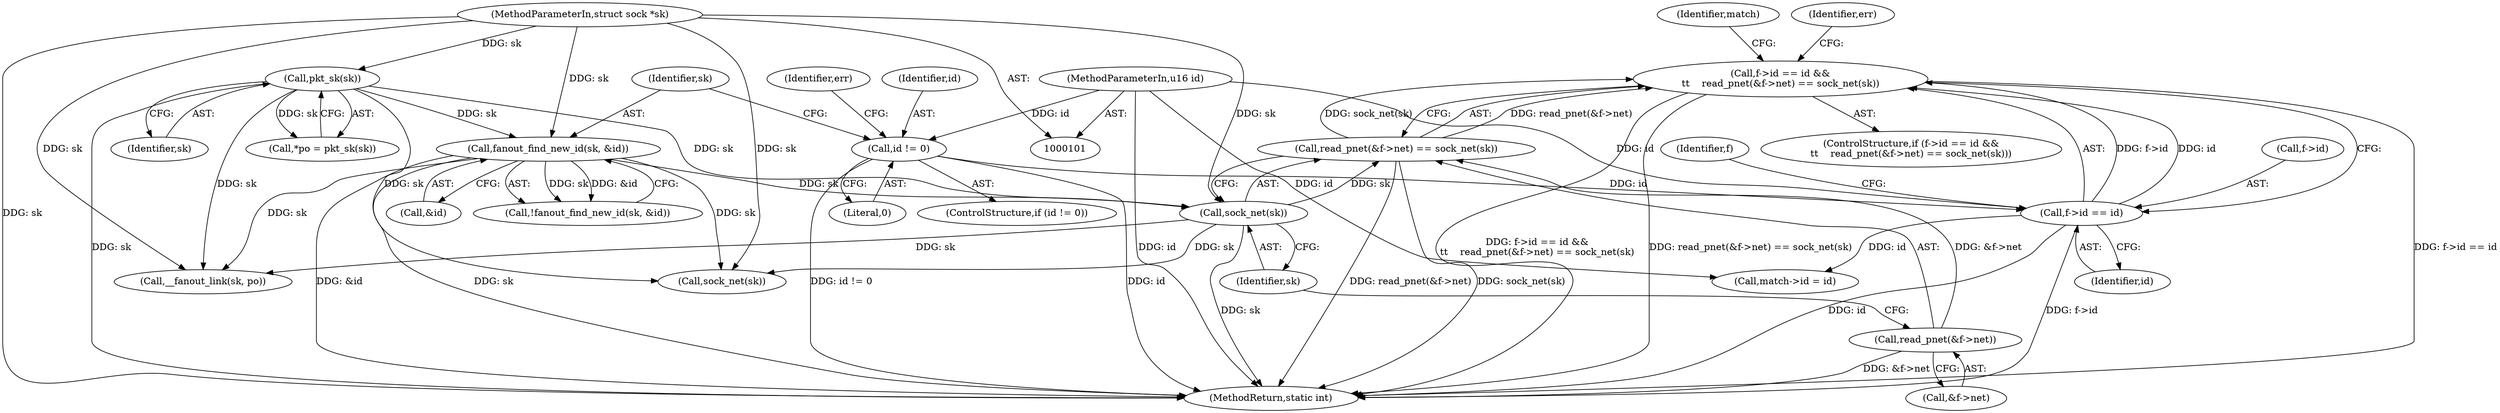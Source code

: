 digraph "0_linux_008ba2a13f2d04c947adc536d19debb8fe66f110@API" {
"1000260" [label="(Call,f->id == id &&\n\t\t    read_pnet(&f->net) == sock_net(sk))"];
"1000261" [label="(Call,f->id == id)"];
"1000228" [label="(Call,id != 0)"];
"1000103" [label="(MethodParameterIn,u16 id)"];
"1000266" [label="(Call,read_pnet(&f->net) == sock_net(sk))"];
"1000267" [label="(Call,read_pnet(&f->net))"];
"1000272" [label="(Call,sock_net(sk))"];
"1000239" [label="(Call,fanout_find_new_id(sk, &id))"];
"1000113" [label="(Call,pkt_sk(sk))"];
"1000102" [label="(MethodParameterIn,struct sock *sk)"];
"1000238" [label="(Call,!fanout_find_new_id(sk, &id))"];
"1000261" [label="(Call,f->id == id)"];
"1000318" [label="(Call,match->id = id)"];
"1000265" [label="(Identifier,id)"];
"1000227" [label="(ControlStructure,if (id != 0))"];
"1000316" [label="(Call,sock_net(sk))"];
"1000102" [label="(MethodParameterIn,struct sock *sk)"];
"1000273" [label="(Identifier,sk)"];
"1000268" [label="(Call,&f->net)"];
"1000233" [label="(Identifier,err)"];
"1000229" [label="(Identifier,id)"];
"1000241" [label="(Call,&id)"];
"1000276" [label="(Identifier,match)"];
"1000266" [label="(Call,read_pnet(&f->net) == sock_net(sk))"];
"1000228" [label="(Call,id != 0)"];
"1000270" [label="(Identifier,f)"];
"1000114" [label="(Identifier,sk)"];
"1000272" [label="(Call,sock_net(sk))"];
"1000262" [label="(Call,f->id)"];
"1000260" [label="(Call,f->id == id &&\n\t\t    read_pnet(&f->net) == sock_net(sk))"];
"1000267" [label="(Call,read_pnet(&f->net))"];
"1000113" [label="(Call,pkt_sk(sk))"];
"1000259" [label="(ControlStructure,if (f->id == id &&\n\t\t    read_pnet(&f->net) == sock_net(sk)))"];
"1000111" [label="(Call,*po = pkt_sk(sk))"];
"1000471" [label="(Call,__fanout_link(sk, po))"];
"1000230" [label="(Literal,0)"];
"1000240" [label="(Identifier,sk)"];
"1000103" [label="(MethodParameterIn,u16 id)"];
"1000280" [label="(Identifier,err)"];
"1000239" [label="(Call,fanout_find_new_id(sk, &id))"];
"1000495" [label="(MethodReturn,static int)"];
"1000260" -> "1000259"  [label="AST: "];
"1000260" -> "1000261"  [label="CFG: "];
"1000260" -> "1000266"  [label="CFG: "];
"1000261" -> "1000260"  [label="AST: "];
"1000266" -> "1000260"  [label="AST: "];
"1000276" -> "1000260"  [label="CFG: "];
"1000280" -> "1000260"  [label="CFG: "];
"1000260" -> "1000495"  [label="DDG: f->id == id &&\n\t\t    read_pnet(&f->net) == sock_net(sk)"];
"1000260" -> "1000495"  [label="DDG: read_pnet(&f->net) == sock_net(sk)"];
"1000260" -> "1000495"  [label="DDG: f->id == id"];
"1000261" -> "1000260"  [label="DDG: f->id"];
"1000261" -> "1000260"  [label="DDG: id"];
"1000266" -> "1000260"  [label="DDG: read_pnet(&f->net)"];
"1000266" -> "1000260"  [label="DDG: sock_net(sk)"];
"1000261" -> "1000265"  [label="CFG: "];
"1000262" -> "1000261"  [label="AST: "];
"1000265" -> "1000261"  [label="AST: "];
"1000270" -> "1000261"  [label="CFG: "];
"1000261" -> "1000495"  [label="DDG: id"];
"1000261" -> "1000495"  [label="DDG: f->id"];
"1000228" -> "1000261"  [label="DDG: id"];
"1000103" -> "1000261"  [label="DDG: id"];
"1000261" -> "1000318"  [label="DDG: id"];
"1000228" -> "1000227"  [label="AST: "];
"1000228" -> "1000230"  [label="CFG: "];
"1000229" -> "1000228"  [label="AST: "];
"1000230" -> "1000228"  [label="AST: "];
"1000233" -> "1000228"  [label="CFG: "];
"1000240" -> "1000228"  [label="CFG: "];
"1000228" -> "1000495"  [label="DDG: id != 0"];
"1000228" -> "1000495"  [label="DDG: id"];
"1000103" -> "1000228"  [label="DDG: id"];
"1000103" -> "1000101"  [label="AST: "];
"1000103" -> "1000495"  [label="DDG: id"];
"1000103" -> "1000318"  [label="DDG: id"];
"1000266" -> "1000272"  [label="CFG: "];
"1000267" -> "1000266"  [label="AST: "];
"1000272" -> "1000266"  [label="AST: "];
"1000266" -> "1000495"  [label="DDG: read_pnet(&f->net)"];
"1000266" -> "1000495"  [label="DDG: sock_net(sk)"];
"1000267" -> "1000266"  [label="DDG: &f->net"];
"1000272" -> "1000266"  [label="DDG: sk"];
"1000267" -> "1000268"  [label="CFG: "];
"1000268" -> "1000267"  [label="AST: "];
"1000273" -> "1000267"  [label="CFG: "];
"1000267" -> "1000495"  [label="DDG: &f->net"];
"1000272" -> "1000273"  [label="CFG: "];
"1000273" -> "1000272"  [label="AST: "];
"1000272" -> "1000495"  [label="DDG: sk"];
"1000239" -> "1000272"  [label="DDG: sk"];
"1000113" -> "1000272"  [label="DDG: sk"];
"1000102" -> "1000272"  [label="DDG: sk"];
"1000272" -> "1000316"  [label="DDG: sk"];
"1000272" -> "1000471"  [label="DDG: sk"];
"1000239" -> "1000238"  [label="AST: "];
"1000239" -> "1000241"  [label="CFG: "];
"1000240" -> "1000239"  [label="AST: "];
"1000241" -> "1000239"  [label="AST: "];
"1000238" -> "1000239"  [label="CFG: "];
"1000239" -> "1000495"  [label="DDG: sk"];
"1000239" -> "1000495"  [label="DDG: &id"];
"1000239" -> "1000238"  [label="DDG: sk"];
"1000239" -> "1000238"  [label="DDG: &id"];
"1000113" -> "1000239"  [label="DDG: sk"];
"1000102" -> "1000239"  [label="DDG: sk"];
"1000239" -> "1000316"  [label="DDG: sk"];
"1000239" -> "1000471"  [label="DDG: sk"];
"1000113" -> "1000111"  [label="AST: "];
"1000113" -> "1000114"  [label="CFG: "];
"1000114" -> "1000113"  [label="AST: "];
"1000111" -> "1000113"  [label="CFG: "];
"1000113" -> "1000495"  [label="DDG: sk"];
"1000113" -> "1000111"  [label="DDG: sk"];
"1000102" -> "1000113"  [label="DDG: sk"];
"1000113" -> "1000316"  [label="DDG: sk"];
"1000113" -> "1000471"  [label="DDG: sk"];
"1000102" -> "1000101"  [label="AST: "];
"1000102" -> "1000495"  [label="DDG: sk"];
"1000102" -> "1000316"  [label="DDG: sk"];
"1000102" -> "1000471"  [label="DDG: sk"];
}
